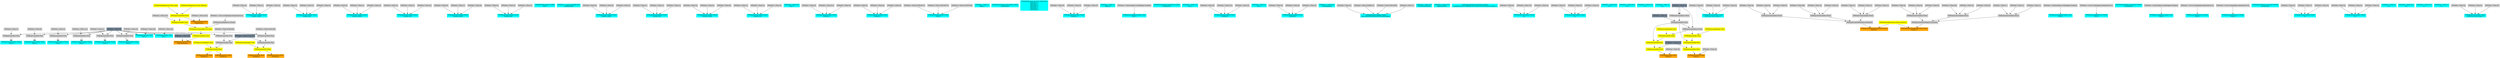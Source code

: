 digraph G {
node0 [shape="box" color="cyan" style="filled" label="VFXExpressionCombine Float2
Count_a"]
node1 [shape="box" color="lightgray" style="filled" label="VFXExpressionMax Float"]
node2 [shape="box" color="lightgray" style="filled" label="VFXValue`1 Float (1)"]
node3 [shape="box" color="lightslategray" style="filled" label="VFXValue`1 Float (0)"]
node4 [shape="box" color="cyan" style="filled" label="VFXExpressionCombine Float2
Delay_a"]
node5 [shape="box" color="lightgray" style="filled" label="VFXExpressionMax Float"]
node6 [shape="box" color="lightgray" style="filled" label="VFXValue`1 Float (0)"]
node7 [shape="box" color="cyan" style="filled" label="VFXExpressionCombine Float2
Count_a"]
node8 [shape="box" color="lightgray" style="filled" label="VFXExpressionMax Float"]
node9 [shape="box" color="lightgray" style="filled" label="VFXValue`1 Float (1)"]
node10 [shape="box" color="cyan" style="filled" label="VFXExpressionCombine Float2
Delay_a"]
node11 [shape="box" color="lightgray" style="filled" label="VFXExpressionMax Float"]
node12 [shape="box" color="lightgray" style="filled" label="VFXValue`1 Float (1,2)"]
node13 [shape="box" color="cyan" style="filled" label="VFXExpressionCombine Float2
Count_a"]
node14 [shape="box" color="lightgray" style="filled" label="VFXExpressionMax Float"]
node15 [shape="box" color="lightgray" style="filled" label="VFXValue`1 Float (1)"]
node16 [shape="box" color="cyan" style="filled" label="VFXExpressionCombine Float2
Delay_a"]
node17 [shape="box" color="lightgray" style="filled" label="VFXExpressionMax Float"]
node18 [shape="box" color="lightgray" style="filled" label="VFXValue`1 Float (0)"]
node19 [shape="box" color="cyan" style="filled" label="VFXExpressionMax Float
Rate_a"]
node20 [shape="box" color="lightgray" style="filled" label="VFXValue`1 Float (25)"]
node21 [shape="box" color="cyan" style="filled" label="VFXExpressionMax Float
Rate_a"]
node22 [shape="box" color="lightgray" style="filled" label="VFXValue`1 Float (25)"]
node23 [shape="box" color="cyan" style="filled" label="VFXExpressionCombine Float3
bounds_center"]
node24 [shape="box" color="lightgray" style="filled" label="VFXValue`1 Float (0)"]
node25 [shape="box" color="lightgray" style="filled" label="VFXValue`1 Float (1)"]
node26 [shape="box" color="lightgray" style="filled" label="VFXValue`1 Float (0)"]
node27 [shape="box" color="cyan" style="filled" label="VFXExpressionCombine Float3
bounds_size"]
node28 [shape="box" color="lightgray" style="filled" label="VFXValue`1 Float (2)"]
node29 [shape="box" color="lightgray" style="filled" label="VFXValue`1 Float (3)"]
node30 [shape="box" color="lightgray" style="filled" label="VFXValue`1 Float (2)"]
node31 [shape="box" color="cyan" style="filled" label="VFXExpressionCombine Float3
bounds_center"]
node32 [shape="box" color="lightgray" style="filled" label="VFXValue`1 Float (0)"]
node33 [shape="box" color="lightgray" style="filled" label="VFXValue`1 Float (1)"]
node34 [shape="box" color="lightgray" style="filled" label="VFXValue`1 Float (0)"]
node35 [shape="box" color="cyan" style="filled" label="VFXExpressionCombine Float3
bounds_size"]
node36 [shape="box" color="lightgray" style="filled" label="VFXValue`1 Float (2)"]
node37 [shape="box" color="lightgray" style="filled" label="VFXValue`1 Float (3)"]
node38 [shape="box" color="lightgray" style="filled" label="VFXValue`1 Float (2)"]
node39 [shape="box" color="cyan" style="filled" label="VFXExpressionCombine Float3
bounds_center"]
node40 [shape="box" color="lightgray" style="filled" label="VFXValue`1 Float (0)"]
node41 [shape="box" color="lightgray" style="filled" label="VFXValue`1 Float (1)"]
node42 [shape="box" color="lightgray" style="filled" label="VFXValue`1 Float (0)"]
node43 [shape="box" color="cyan" style="filled" label="VFXExpressionCombine Float3
bounds_size"]
node44 [shape="box" color="lightgray" style="filled" label="VFXValue`1 Float (2)"]
node45 [shape="box" color="lightgray" style="filled" label="VFXValue`1 Float (3)"]
node46 [shape="box" color="lightgray" style="filled" label="VFXValue`1 Float (2)"]
node47 [shape="box" color="cyan" style="filled" label="VFXMeshValue Mesh (31088)
mesh"]
node48 [shape="box" color="cyan" style="filled" label="VFXValue`1 Uint32 (4294967295)
subMeshMask"]
node49 [shape="box" color="cyan" style="filled" label="VFXExpressionCombine Float3
bounds_center"]
node50 [shape="box" color="lightgray" style="filled" label="VFXValue`1 Float (0)"]
node51 [shape="box" color="lightgray" style="filled" label="VFXValue`1 Float (0)"]
node52 [shape="box" color="lightgray" style="filled" label="VFXValue`1 Float (0)"]
node53 [shape="box" color="cyan" style="filled" label="VFXExpressionCombine Float3
bounds_size"]
node54 [shape="box" color="lightgray" style="filled" label="VFXValue`1 Float (1)"]
node55 [shape="box" color="lightgray" style="filled" label="VFXValue`1 Float (1)"]
node56 [shape="box" color="lightgray" style="filled" label="VFXValue`1 Float (1)"]
node57 [shape="box" color="cyan" style="filled" label="VFXExpressionCombine Float3
bounds_center"]
node58 [shape="box" color="lightgray" style="filled" label="VFXValue`1 Float (0)"]
node59 [shape="box" color="lightgray" style="filled" label="VFXValue`1 Float (0)"]
node60 [shape="box" color="lightgray" style="filled" label="VFXValue`1 Float (0)"]
node61 [shape="box" color="cyan" style="filled" label="VFXExpressionCombine Float3
bounds_size"]
node62 [shape="box" color="lightgray" style="filled" label="VFXValue`1 Float (1)"]
node63 [shape="box" color="lightgray" style="filled" label="VFXValue`1 Float (1)"]
node64 [shape="box" color="lightgray" style="filled" label="VFXValue`1 Float (1)"]
node65 [shape="box" color="cyan" style="filled" label="VFXValue`1 Float (10)
Size_a"]
node66 [shape="box" color="cyan" style="filled" label="VFXExpressionCombine Float3
Position_b"]
node67 [shape="box" color="lightgray" style="filled" label="VFXValue`1 Float (0)"]
node68 [shape="box" color="lightgray" style="filled" label="VFXValue`1 Float (0,2)"]
node69 [shape="box" color="lightgray" style="filled" label="VFXValue`1 Float (0)"]
node70 [shape="box" color="cyan" style="filled" label="VFXExpressionCombine Float3
Position_a"]
node71 [shape="box" color="lightgray" style="filled" label="VFXValue`1 Float (0)"]
node72 [shape="box" color="lightgray" style="filled" label="VFXValue`1 Float (0)"]
node73 [shape="box" color="lightgray" style="filled" label="VFXValue`1 Float (0)"]
node74 [shape="box" color="cyan" style="filled" label="VFXExpressionCombine Float3
Color_b"]
node75 [shape="box" color="lightgray" style="filled" label="VFXValue`1 Float (0,03814171)"]
node76 [shape="box" color="lightgray" style="filled" label="VFXValue`1 Float (0,05799773)"]
node77 [shape="box" color="lightgray" style="filled" label="VFXValue`1 Float (0,07557049)"]
node78 [shape="box" color="cyan" style="filled" label="VFXValue`1 Float (1)
Alpha_c"]
node79 [shape="box" color="cyan" style="filled" label="VFXTexture2DValue Texture2D (31082)
mainTexture"]
node80 [shape="box" color="cyan" style="filled" label="VFXBuiltInExpression Float (DeltaTime)
deltaTime_a
deltaTime_a
deltaTime_a
deltaTime_b
deltaTime_a
deltaTime_b"]
node81 [shape="box" color="cyan" style="filled" label="VFXExpressionCombine Float3
Position_a"]
node82 [shape="box" color="lightgray" style="filled" label="VFXValue`1 Float (0)"]
node83 [shape="box" color="lightgray" style="filled" label="VFXValue`1 Float (0)"]
node84 [shape="box" color="lightgray" style="filled" label="VFXValue`1 Float (0)"]
node85 [shape="box" color="cyan" style="filled" label="VFXValue`1 Float (1)
Alpha_b"]
node86 [shape="box" color="cyan" style="filled" label="VFXExpressionBakeGradient Float
Color_c"]
node87 [shape="box" color="lightgray" style="filled" label="VFXValue`1 ColorGradient (UnityEngine.Gradient)"]
node88 [shape="box" color="orange" style="filled" label="VFXExpressionMul Float
SampleTime_c"]
node89 [shape="box" color="yellow" style="filled" label="VFXExpressionDivide Float"]
node90 [shape="box" color="yellow" style="filled" label="VFXAttributeExpression Float (age)"]
node91 [shape="box" color="yellow" style="filled" label="VFXAttributeExpression Float (lifetime)"]
node92 [shape="box" color="lightgray" style="filled" label="VFXValue`1 Float (0,05)"]
node93 [shape="box" color="cyan" style="filled" label="VFXTexture2DValue Texture2D (31084)
mainTexture"]
node94 [shape="box" color="cyan" style="filled" label="VFXValue`1 Float (10)
Size_a"]
node95 [shape="box" color="cyan" style="filled" label="VFXExpressionCombine Float3
Position_b"]
node96 [shape="box" color="lightgray" style="filled" label="VFXValue`1 Float (0)"]
node97 [shape="box" color="lightgray" style="filled" label="VFXValue`1 Float (0,2)"]
node98 [shape="box" color="lightgray" style="filled" label="VFXValue`1 Float (0)"]
node99 [shape="box" color="cyan" style="filled" label="VFXValue`1 Float (2)
Size_a"]
node100 [shape="box" color="cyan" style="filled" label="VFXExpressionCombine Float3
Position_b"]
node101 [shape="box" color="lightgray" style="filled" label="VFXValue`1 Float (0)"]
node102 [shape="box" color="lightgray" style="filled" label="VFXValue`1 Float (0)"]
node103 [shape="box" color="lightgray" style="filled" label="VFXValue`1 Float (0)"]
node104 [shape="box" color="cyan" style="filled" label="VFXValue`1 Float (0,5)
ScrolingSpeed"]
node105 [shape="box" color="cyan" style="filled" label="VFXExpressionCombine Float4
Color_dd41854f2a464c24b7801ed9ef568bcf"]
node106 [shape="box" color="lightgray" style="filled" label="VFXValue`1 Float (1)"]
node107 [shape="box" color="lightgray" style="filled" label="VFXValue`1 Float (0,9408171)"]
node108 [shape="box" color="lightgray" style="filled" label="VFXValue`1 Float (0,5613208)"]
node109 [shape="box" color="lightgray" style="filled" label="VFXValue`1 Float (1)"]
node110 [shape="box" color="orange" style="filled" label="VFXExpressionMin Float
DissolveAmount"]
node111 [shape="box" color="yellow" style="filled" label="VFXExpressionMax Float"]
node112 [shape="box" color="yellow" style="filled" label="VFXExpressionSampleCurve Float"]
node113 [shape="box" color="lightgray" style="filled" label="VFXExpressionBakeCurve Float4"]
node114 [shape="box" color="lightgray" style="filled" label="VFXValue`1 Curve (UnityEngine.AnimationCurve)"]
node115 [shape="box" color="yellow" style="filled" label="VFXExpressionMul Float"]
node116 [shape="box" color="lightgray" style="filled" label="VFXValue`1 Float (0,4)"]
node117 [shape="box" color="lightslategray" style="filled" label="VFXValue`1 Float (20)"]
node118 [shape="box" color="cyan" style="filled" label="VFXValue`1 Float (20)
DissolveNoiseScale"]
node119 [shape="box" color="cyan" style="filled" label="VFXValue`1 Float (0,3)
AlphaIntensity"]
node120 [shape="box" color="cyan" style="filled" label="VFXTexture2DValue Texture2D (31086)
_SampleTexture2D_5f8fc6efca33472cb27c01453bc36683_Texture_1"]
node121 [shape="box" color="cyan" style="filled" label="VFXExpressionCombine Float3
A_a"]
node122 [shape="box" color="lightgray" style="filled" label="VFXValue`1 Float (0)"]
node123 [shape="box" color="lightgray" style="filled" label="VFXValue`1 Float (10)"]
node124 [shape="box" color="lightgray" style="filled" label="VFXValue`1 Float (0)"]
node125 [shape="box" color="cyan" style="filled" label="VFXExpressionCombine Float3
B_a"]
node126 [shape="box" color="lightgray" style="filled" label="VFXValue`1 Float (0)"]
node127 [shape="box" color="lightgray" style="filled" label="VFXValue`1 Float (5)"]
node128 [shape="box" color="lightgray" style="filled" label="VFXValue`1 Float (0)"]
node129 [shape="box" color="cyan" style="filled" label="VFXValue`1 Float (0,8)
A_b"]
node130 [shape="box" color="cyan" style="filled" label="VFXValue`1 Float (0,3)
B_b"]
node131 [shape="box" color="cyan" style="filled" label="VFXValue`1 Float (0,5)
A_c"]
node132 [shape="box" color="cyan" style="filled" label="VFXValue`1 Float (1)
B_c"]
node133 [shape="box" color="orange" style="filled" label="VFXExpressionMul Float
rNorm_d"]
node134 [shape="box" color="yellow" style="filled" label="VFXExpressionPow Float"]
node135 [shape="box" color="yellow" style="filled" label="VFXExpressionAdd Float"]
node136 [shape="box" color="lightgray" style="filled" label="VFXExpressionPow Float"]
node137 [shape="box" color="lightgray" style="filled" label="VFXExpressionSubtract Float"]
node138 [shape="box" color="lightslategray" style="filled" label="VFXValue`1 Float (1)"]
node139 [shape="box" color="lightslategray" style="filled" label="VFXValue`1 Float (2)"]
node140 [shape="box" color="yellow" style="filled" label="VFXExpressionMul Float"]
node141 [shape="box" color="lightgray" style="filled" label="VFXExpressionSubtract Float"]
node142 [shape="box" color="yellow" style="filled" label="VFXExpressionRandom Float"]
node143 [shape="box" color="lightslategray" style="filled" label="VFXValue`1 Float (0,5)"]
node144 [shape="box" color="lightgray" style="filled" label="VFXValue`1 Float (4)"]
node145 [shape="box" color="orange" style="filled" label="VFXExpressionSin Float
sinTheta_d"]
node146 [shape="box" color="yellow" style="filled" label="VFXExpressionMul Float"]
node147 [shape="box" color="lightgray" style="filled" label="VFXExpressionMin Float"]
node148 [shape="box" color="lightgray" style="filled" label="VFXExpressionMax Float"]
node149 [shape="box" color="lightgray" style="filled" label="VFXValue`1 Float (6,283185)"]
node150 [shape="box" color="lightslategray" style="filled" label="VFXValue`1 Float (6,283185)"]
node151 [shape="box" color="yellow" style="filled" label="VFXExpressionRandom Float"]
node152 [shape="box" color="orange" style="filled" label="VFXExpressionCos Float
cosTheta_d"]
node153 [shape="box" color="cyan" style="filled" label="VFXExpressionCombine Float3
ArcCircle_circle_center_d"]
node154 [shape="box" color="lightgray" style="filled" label="VFXValue`1 Float (0)"]
node155 [shape="box" color="lightgray" style="filled" label="VFXValue`1 Float (0)"]
node156 [shape="box" color="lightgray" style="filled" label="VFXValue`1 Float (0)"]
node157 [shape="box" color="orange" style="filled" label="VFXExpressionTransformPosition Float3
Position_e"]
node158 [shape="box" color="lightgray" style="filled" label="VFXExpressionTRSToMatrix Matrix4x4"]
node159 [shape="box" color="lightgray" style="filled" label="VFXExpressionCombine Float3"]
node160 [shape="box" color="lightgray" style="filled" label="VFXValue`1 Float (0)"]
node161 [shape="box" color="lightgray" style="filled" label="VFXValue`1 Float (0)"]
node162 [shape="box" color="lightgray" style="filled" label="VFXValue`1 Float (0)"]
node163 [shape="box" color="lightgray" style="filled" label="VFXExpressionCombine Float3"]
node164 [shape="box" color="lightgray" style="filled" label="VFXValue`1 Float (90)"]
node165 [shape="box" color="lightgray" style="filled" label="VFXValue`1 Float (0)"]
node166 [shape="box" color="lightgray" style="filled" label="VFXValue`1 Float (0)"]
node167 [shape="box" color="lightgray" style="filled" label="VFXExpressionCombine Float3"]
node168 [shape="box" color="lightgray" style="filled" label="VFXValue`1 Float (1)"]
node169 [shape="box" color="lightgray" style="filled" label="VFXValue`1 Float (1)"]
node170 [shape="box" color="lightgray" style="filled" label="VFXValue`1 Float (1)"]
node171 [shape="box" color="yellow" style="filled" label="VFXAttributeExpression Float3 (position)"]
node172 [shape="box" color="cyan" style="filled" label="VFXExpressionBakeGradient Float
Color_a"]
node173 [shape="box" color="lightgray" style="filled" label="VFXValue`1 ColorGradient (UnityEngine.Gradient)"]
node174 [shape="box" color="cyan" style="filled" label="VFXExpressionBakeCurve Float4
Size_b"]
node175 [shape="box" color="lightgray" style="filled" label="VFXValue`1 Curve (UnityEngine.AnimationCurve)"]
node176 [shape="box" color="cyan" style="filled" label="VFXTexture2DValue Texture2D (32918)
mainTexture"]
node177 [shape="box" color="cyan" style="filled" label="VFXExpressionBakeGradient Float
Color_a"]
node178 [shape="box" color="lightgray" style="filled" label="VFXValue`1 ColorGradient (UnityEngine.Gradient)"]
node179 [shape="box" color="cyan" style="filled" label="VFXExpressionBakeCurve Float4
Size_b"]
node180 [shape="box" color="lightgray" style="filled" label="VFXValue`1 Curve (UnityEngine.AnimationCurve)"]
node181 [shape="box" color="cyan" style="filled" label="VFXExpressionBakeCurve Float4
Scale_d"]
node182 [shape="box" color="lightgray" style="filled" label="VFXValue`1 Curve (UnityEngine.AnimationCurve)"]
node183 [shape="box" color="cyan" style="filled" label="VFXTexture2DValue Texture2D (40708)
mainTexture"]
node184 [shape="box" color="cyan" style="filled" label="VFXExpressionCombine Float3
A_a"]
node185 [shape="box" color="lightgray" style="filled" label="VFXValue`1 Float (0)"]
node186 [shape="box" color="lightgray" style="filled" label="VFXValue`1 Float (7)"]
node187 [shape="box" color="lightgray" style="filled" label="VFXValue`1 Float (0)"]
node188 [shape="box" color="cyan" style="filled" label="VFXExpressionCombine Float3
B_a"]
node189 [shape="box" color="lightgray" style="filled" label="VFXValue`1 Float (0)"]
node190 [shape="box" color="lightgray" style="filled" label="VFXValue`1 Float (2)"]
node191 [shape="box" color="lightgray" style="filled" label="VFXValue`1 Float (0)"]
node192 [shape="box" color="cyan" style="filled" label="VFXValue`1 Float (1)
A_b"]
node193 [shape="box" color="cyan" style="filled" label="VFXValue`1 Float (0,5)
B_b"]
node194 [shape="box" color="cyan" style="filled" label="VFXValue`1 Float (0,5)
A_c"]
node195 [shape="box" color="cyan" style="filled" label="VFXValue`1 Float (1)
B_c"]
node196 [shape="box" color="orange" style="filled" label="VFXExpressionMul Float
rNorm_d"]
node197 [shape="box" color="yellow" style="filled" label="VFXExpressionPow Float"]
node198 [shape="box" color="yellow" style="filled" label="VFXExpressionAdd Float"]
node199 [shape="box" color="yellow" style="filled" label="VFXExpressionMul Float"]
node200 [shape="box" color="yellow" style="filled" label="VFXExpressionRandom Float"]
node201 [shape="box" color="lightgray" style="filled" label="VFXValue`1 Float (4)"]
node202 [shape="box" color="orange" style="filled" label="VFXExpressionSin Float
sinTheta_d"]
node203 [shape="box" color="yellow" style="filled" label="VFXExpressionMul Float"]
node204 [shape="box" color="lightgray" style="filled" label="VFXExpressionMin Float"]
node205 [shape="box" color="lightgray" style="filled" label="VFXExpressionMax Float"]
node206 [shape="box" color="lightgray" style="filled" label="VFXValue`1 Float (6,283185)"]
node207 [shape="box" color="yellow" style="filled" label="VFXExpressionRandom Float"]
node208 [shape="box" color="orange" style="filled" label="VFXExpressionCos Float
cosTheta_d"]
node209 [shape="box" color="cyan" style="filled" label="VFXExpressionCombine Float3
ArcCircle_circle_center_d"]
node210 [shape="box" color="lightgray" style="filled" label="VFXValue`1 Float (0)"]
node211 [shape="box" color="lightgray" style="filled" label="VFXValue`1 Float (0)"]
node212 [shape="box" color="lightgray" style="filled" label="VFXValue`1 Float (0)"]
node213 [shape="box" color="orange" style="filled" label="VFXExpressionTransformPosition Float3
Position_e"]
node214 [shape="box" color="lightgray" style="filled" label="VFXExpressionTRSToMatrix Matrix4x4"]
node215 [shape="box" color="lightgray" style="filled" label="VFXExpressionCombine Float3"]
node216 [shape="box" color="lightgray" style="filled" label="VFXValue`1 Float (0)"]
node217 [shape="box" color="lightgray" style="filled" label="VFXValue`1 Float (0)"]
node218 [shape="box" color="lightgray" style="filled" label="VFXValue`1 Float (0)"]
node219 [shape="box" color="lightgray" style="filled" label="VFXExpressionCombine Float3"]
node220 [shape="box" color="lightgray" style="filled" label="VFXValue`1 Float (90)"]
node221 [shape="box" color="lightgray" style="filled" label="VFXValue`1 Float (0)"]
node222 [shape="box" color="lightgray" style="filled" label="VFXValue`1 Float (0)"]
node223 [shape="box" color="lightgray" style="filled" label="VFXExpressionCombine Float3"]
node224 [shape="box" color="lightgray" style="filled" label="VFXValue`1 Float (1)"]
node225 [shape="box" color="lightgray" style="filled" label="VFXValue`1 Float (1)"]
node226 [shape="box" color="lightgray" style="filled" label="VFXValue`1 Float (1)"]
node1 -> node0 [headlabel="0"]
node1 -> node0 [headlabel="1"]
node2 -> node1 [headlabel="0"]
node3 -> node1 [headlabel="1"]
node5 -> node4 [headlabel="0"]
node5 -> node4 [headlabel="1"]
node6 -> node5 [headlabel="0"]
node3 -> node5 [headlabel="1"]
node8 -> node7 [headlabel="0"]
node8 -> node7 [headlabel="1"]
node9 -> node8 [headlabel="0"]
node3 -> node8 [headlabel="1"]
node11 -> node10 [headlabel="0"]
node11 -> node10 [headlabel="1"]
node12 -> node11 [headlabel="0"]
node3 -> node11 [headlabel="1"]
node14 -> node13 [headlabel="0"]
node14 -> node13 [headlabel="1"]
node15 -> node14 [headlabel="0"]
node3 -> node14 [headlabel="1"]
node17 -> node16 [headlabel="0"]
node17 -> node16 [headlabel="1"]
node18 -> node17 [headlabel="0"]
node3 -> node17 [headlabel="1"]
node20 -> node19 [headlabel="0"]
node3 -> node19 [headlabel="1"]
node22 -> node21 [headlabel="0"]
node3 -> node21 [headlabel="1"]
node24 -> node23 [headlabel="0"]
node25 -> node23 [headlabel="1"]
node26 -> node23 [headlabel="2"]
node28 -> node27 [headlabel="0"]
node29 -> node27 [headlabel="1"]
node30 -> node27 [headlabel="2"]
node32 -> node31 [headlabel="0"]
node33 -> node31 [headlabel="1"]
node34 -> node31 [headlabel="2"]
node36 -> node35 [headlabel="0"]
node37 -> node35 [headlabel="1"]
node38 -> node35 [headlabel="2"]
node40 -> node39 [headlabel="0"]
node41 -> node39 [headlabel="1"]
node42 -> node39 [headlabel="2"]
node44 -> node43 [headlabel="0"]
node45 -> node43 [headlabel="1"]
node46 -> node43 [headlabel="2"]
node50 -> node49 [headlabel="0"]
node51 -> node49 [headlabel="1"]
node52 -> node49 [headlabel="2"]
node54 -> node53 [headlabel="0"]
node55 -> node53 [headlabel="1"]
node56 -> node53 [headlabel="2"]
node58 -> node57 [headlabel="0"]
node59 -> node57 [headlabel="1"]
node60 -> node57 [headlabel="2"]
node62 -> node61 [headlabel="0"]
node63 -> node61 [headlabel="1"]
node64 -> node61 [headlabel="2"]
node67 -> node66 [headlabel="0"]
node68 -> node66 [headlabel="1"]
node69 -> node66 [headlabel="2"]
node71 -> node70 [headlabel="0"]
node72 -> node70 [headlabel="1"]
node73 -> node70 [headlabel="2"]
node75 -> node74 [headlabel="0"]
node76 -> node74 [headlabel="1"]
node77 -> node74 [headlabel="2"]
node82 -> node81 [headlabel="0"]
node83 -> node81 [headlabel="1"]
node84 -> node81 [headlabel="2"]
node87 -> node86 
node89 -> node88 [headlabel="0"]
node92 -> node88 [headlabel="1"]
node90 -> node89 [headlabel="0"]
node91 -> node89 [headlabel="1"]
node96 -> node95 [headlabel="0"]
node97 -> node95 [headlabel="1"]
node98 -> node95 [headlabel="2"]
node101 -> node100 [headlabel="0"]
node102 -> node100 [headlabel="1"]
node103 -> node100 [headlabel="2"]
node106 -> node105 [headlabel="0"]
node107 -> node105 [headlabel="1"]
node108 -> node105 [headlabel="2"]
node109 -> node105 [headlabel="3"]
node111 -> node110 [headlabel="0"]
node117 -> node110 [headlabel="1"]
node112 -> node111 [headlabel="0"]
node3 -> node111 [headlabel="1"]
node113 -> node112 [headlabel="0"]
node115 -> node112 [headlabel="1"]
node114 -> node113 
node89 -> node115 [headlabel="0"]
node116 -> node115 [headlabel="1"]
node122 -> node121 [headlabel="0"]
node123 -> node121 [headlabel="1"]
node124 -> node121 [headlabel="2"]
node126 -> node125 [headlabel="0"]
node127 -> node125 [headlabel="1"]
node128 -> node125 [headlabel="2"]
node134 -> node133 [headlabel="0"]
node144 -> node133 [headlabel="1"]
node135 -> node134 [headlabel="0"]
node143 -> node134 [headlabel="1"]
node136 -> node135 [headlabel="0"]
node140 -> node135 [headlabel="1"]
node137 -> node136 [headlabel="0"]
node139 -> node136 [headlabel="1"]
node138 -> node137 [headlabel="0"]
node138 -> node137 [headlabel="1"]
node141 -> node140 [headlabel="0"]
node142 -> node140 [headlabel="1"]
node138 -> node141 [headlabel="0"]
node136 -> node141 [headlabel="1"]
node146 -> node145 
node147 -> node146 [headlabel="0"]
node151 -> node146 [headlabel="1"]
node148 -> node147 [headlabel="0"]
node150 -> node147 [headlabel="1"]
node149 -> node148 [headlabel="0"]
node3 -> node148 [headlabel="1"]
node146 -> node152 
node154 -> node153 [headlabel="0"]
node155 -> node153 [headlabel="1"]
node156 -> node153 [headlabel="2"]
node158 -> node157 [headlabel="0"]
node171 -> node157 [headlabel="1"]
node159 -> node158 [headlabel="0"]
node163 -> node158 [headlabel="1"]
node167 -> node158 [headlabel="2"]
node160 -> node159 [headlabel="0"]
node161 -> node159 [headlabel="1"]
node162 -> node159 [headlabel="2"]
node164 -> node163 [headlabel="0"]
node165 -> node163 [headlabel="1"]
node166 -> node163 [headlabel="2"]
node168 -> node167 [headlabel="0"]
node169 -> node167 [headlabel="1"]
node170 -> node167 [headlabel="2"]
node173 -> node172 
node175 -> node174 
node178 -> node177 
node180 -> node179 
node182 -> node181 
node185 -> node184 [headlabel="0"]
node186 -> node184 [headlabel="1"]
node187 -> node184 [headlabel="2"]
node189 -> node188 [headlabel="0"]
node190 -> node188 [headlabel="1"]
node191 -> node188 [headlabel="2"]
node197 -> node196 [headlabel="0"]
node201 -> node196 [headlabel="1"]
node198 -> node197 [headlabel="0"]
node143 -> node197 [headlabel="1"]
node136 -> node198 [headlabel="0"]
node199 -> node198 [headlabel="1"]
node141 -> node199 [headlabel="0"]
node200 -> node199 [headlabel="1"]
node203 -> node202 
node204 -> node203 [headlabel="0"]
node207 -> node203 [headlabel="1"]
node205 -> node204 [headlabel="0"]
node150 -> node204 [headlabel="1"]
node206 -> node205 [headlabel="0"]
node3 -> node205 [headlabel="1"]
node203 -> node208 
node210 -> node209 [headlabel="0"]
node211 -> node209 [headlabel="1"]
node212 -> node209 [headlabel="2"]
node214 -> node213 [headlabel="0"]
node171 -> node213 [headlabel="1"]
node215 -> node214 [headlabel="0"]
node219 -> node214 [headlabel="1"]
node223 -> node214 [headlabel="2"]
node216 -> node215 [headlabel="0"]
node217 -> node215 [headlabel="1"]
node218 -> node215 [headlabel="2"]
node220 -> node219 [headlabel="0"]
node221 -> node219 [headlabel="1"]
node222 -> node219 [headlabel="2"]
node224 -> node223 [headlabel="0"]
node225 -> node223 [headlabel="1"]
node226 -> node223 [headlabel="2"]
}
